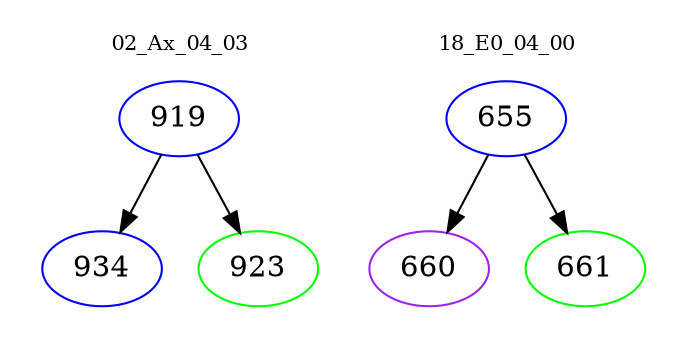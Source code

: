 digraph{
subgraph cluster_0 {
color = white
label = "02_Ax_04_03";
fontsize=10;
T0_919 [label="919", color="blue"]
T0_919 -> T0_934 [color="black"]
T0_934 [label="934", color="blue"]
T0_919 -> T0_923 [color="black"]
T0_923 [label="923", color="green"]
}
subgraph cluster_1 {
color = white
label = "18_E0_04_00";
fontsize=10;
T1_655 [label="655", color="blue"]
T1_655 -> T1_660 [color="black"]
T1_660 [label="660", color="purple"]
T1_655 -> T1_661 [color="black"]
T1_661 [label="661", color="green"]
}
}
